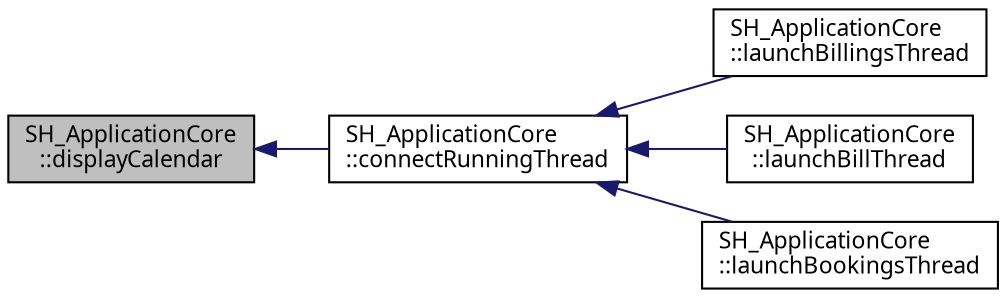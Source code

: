 digraph "SH_ApplicationCore::displayCalendar"
{
 // INTERACTIVE_SVG=YES
  bgcolor="transparent";
  edge [fontname="Verdana",fontsize="11",labelfontname="Verdana",labelfontsize="11"];
  node [fontname="Verdana",fontsize="11",shape=record];
  rankdir="LR";
  Node1 [label="SH_ApplicationCore\l::displayCalendar",height=0.2,width=0.4,color="black", fillcolor="grey75", style="filled" fontcolor="black"];
  Node1 -> Node2 [dir="back",color="midnightblue",fontsize="11",style="solid",fontname="Verdana"];
  Node2 [label="SH_ApplicationCore\l::connectRunningThread",height=0.2,width=0.4,color="black",URL="$classSH__ApplicationCore.html#a264c6e0c0c2e25a36a2502d1d9bcb109"];
  Node2 -> Node3 [dir="back",color="midnightblue",fontsize="11",style="solid",fontname="Verdana"];
  Node3 [label="SH_ApplicationCore\l::launchBillingsThread",height=0.2,width=0.4,color="black",URL="$classSH__ApplicationCore.html#aa0777211696005ec89b2effe06190c3b"];
  Node2 -> Node4 [dir="back",color="midnightblue",fontsize="11",style="solid",fontname="Verdana"];
  Node4 [label="SH_ApplicationCore\l::launchBillThread",height=0.2,width=0.4,color="black",URL="$classSH__ApplicationCore.html#ab72fd6cdc47575d47157fc7bdffae8f2"];
  Node2 -> Node5 [dir="back",color="midnightblue",fontsize="11",style="solid",fontname="Verdana"];
  Node5 [label="SH_ApplicationCore\l::launchBookingsThread",height=0.2,width=0.4,color="black",URL="$classSH__ApplicationCore.html#af70c0875c93910b83acbcd49e56bf0fb"];
}
